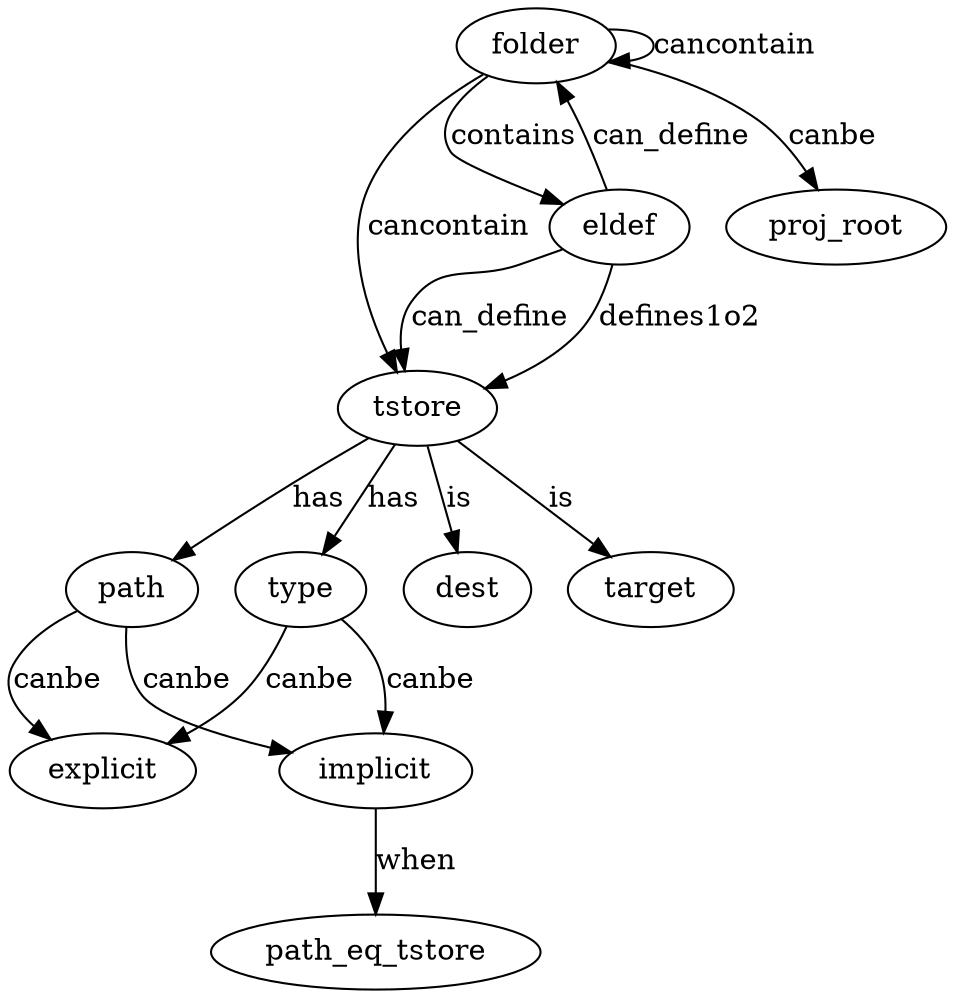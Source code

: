
digraph {

folder -> eldef [label=contains]
folder -> tstore [label=cancontain]
folder -> folder [label=cancontain]
folder -> proj_root [label=canbe]

eldef -> tstore [label=defines1o2]

eldef -> tstore [label=can_define]
eldef -> folder [label=can_define]

tstore -> path [label=has]
tstore -> type [label=has]

path -> explicit [label=canbe]
path -> implicit [label=canbe]

type -> explicit [label=canbe]
type -> implicit [label=canbe]

implicit -> path_eq_tstore [label=when]

tstore -> dest [label=is]
tstore -> target [label=is]

}